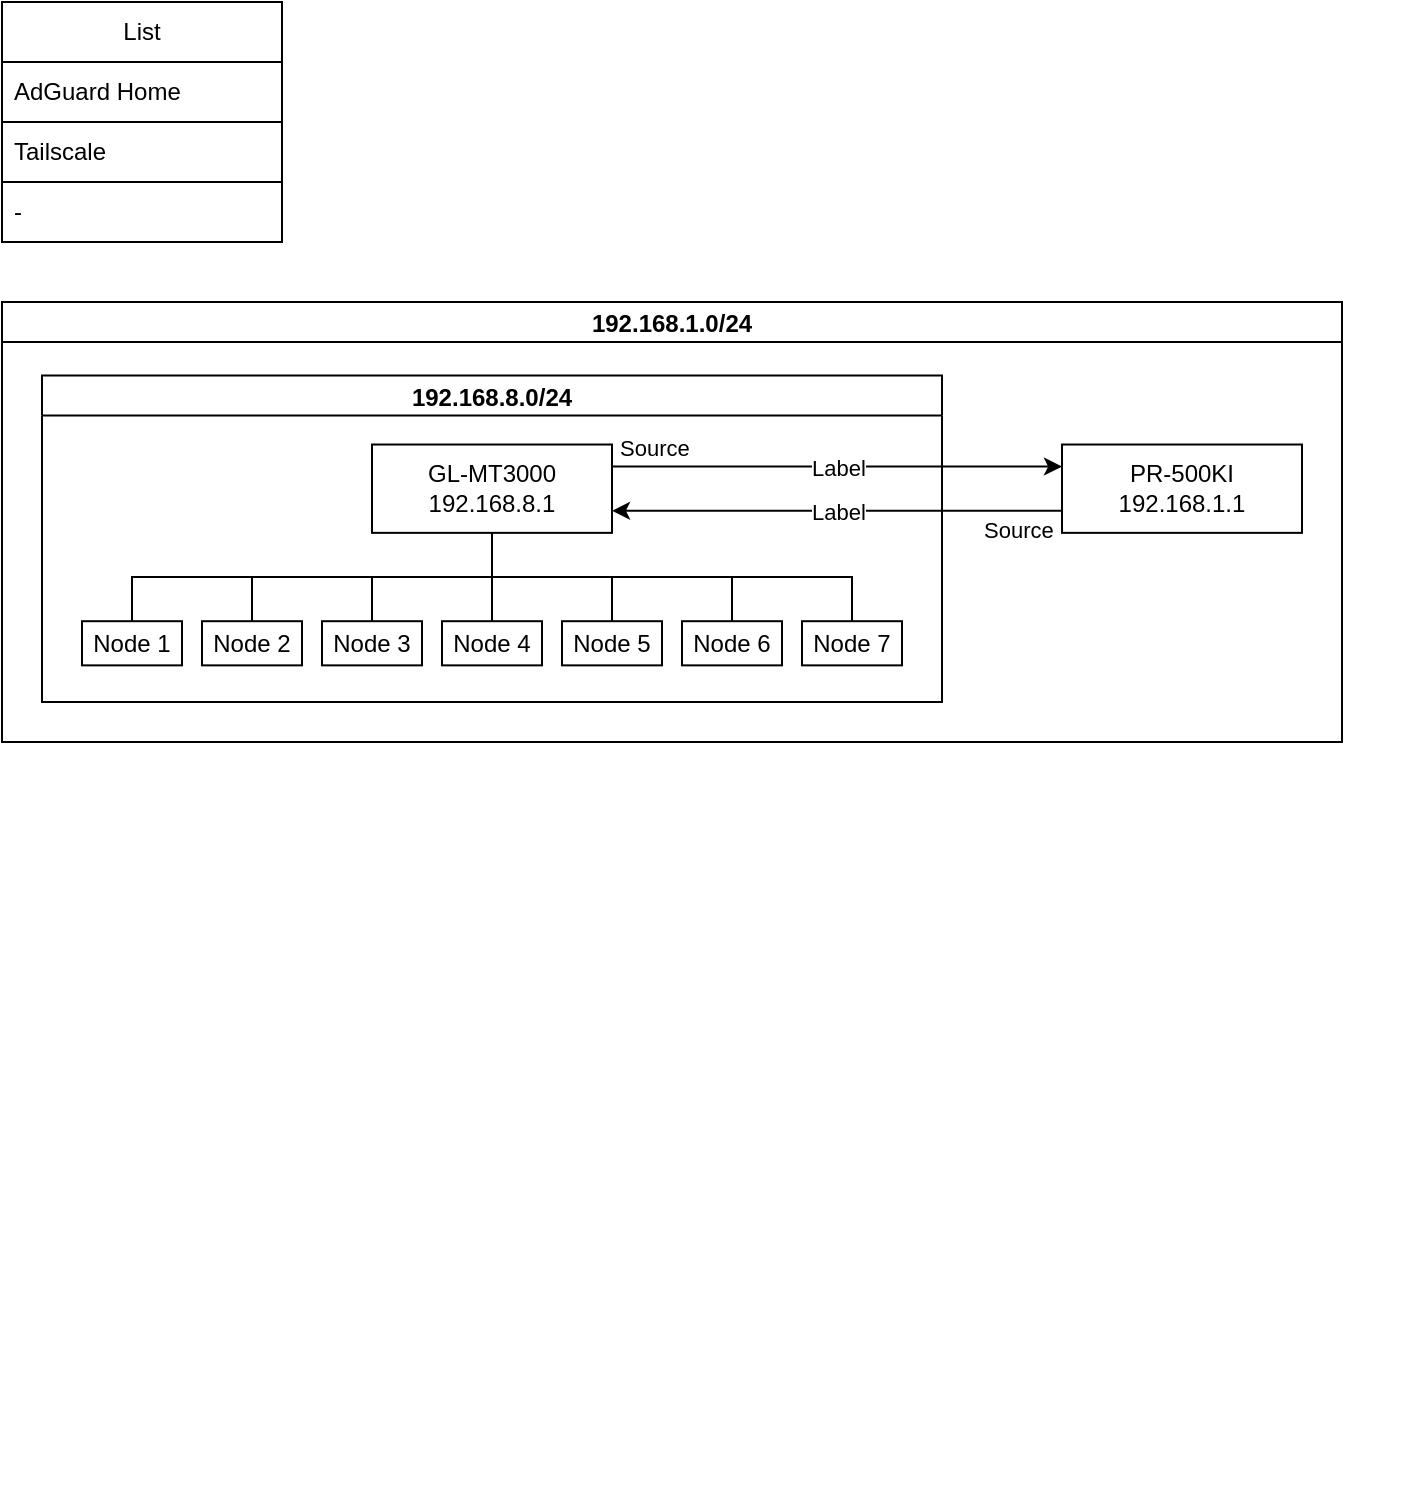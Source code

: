 <mxfile version="24.7.8">
  <diagram name="ページ1" id="pPS3xoXnqM6sQ-M2EUR3">
    <mxGraphModel dx="1198" dy="1121" grid="1" gridSize="10" guides="1" tooltips="1" connect="1" arrows="1" fold="1" page="1" pageScale="1" pageWidth="827" pageHeight="1169" math="0" shadow="0">
      <root>
        <mxCell id="0" />
        <mxCell id="1" parent="0" />
        <mxCell id="l9loDWFrXM23vujXXHem-37" value="List" style="swimlane;fontStyle=0;childLayout=stackLayout;horizontal=1;startSize=30;horizontalStack=0;resizeParent=1;resizeParentMax=0;resizeLast=0;collapsible=1;marginBottom=0;whiteSpace=wrap;html=1;swimlaneFillColor=none;fillColor=#FFFFFF;" parent="1" vertex="1">
          <mxGeometry x="20" y="320" width="140" height="120" as="geometry">
            <mxRectangle x="40" y="310" width="60" height="30" as="alternateBounds" />
          </mxGeometry>
        </mxCell>
        <mxCell id="l9loDWFrXM23vujXXHem-38" value="&lt;font style=&quot;vertical-align: inherit;&quot;&gt;&lt;font style=&quot;vertical-align: inherit;&quot;&gt;AdGuard Home&lt;/font&gt;&lt;/font&gt;" style="text;strokeColor=default;fillColor=default;align=left;verticalAlign=middle;spacingLeft=4;spacingRight=4;overflow=hidden;points=[[0,0.5],[1,0.5]];portConstraint=eastwest;rotatable=0;whiteSpace=wrap;html=1;" parent="l9loDWFrXM23vujXXHem-37" vertex="1">
          <mxGeometry y="30" width="140" height="30" as="geometry" />
        </mxCell>
        <mxCell id="l9loDWFrXM23vujXXHem-39" value="&lt;font style=&quot;vertical-align: inherit;&quot;&gt;&lt;font style=&quot;vertical-align: inherit;&quot;&gt;&lt;font style=&quot;vertical-align: inherit;&quot;&gt;&lt;font style=&quot;vertical-align: inherit;&quot;&gt;Tailscale&lt;/font&gt;&lt;/font&gt;&lt;/font&gt;&lt;/font&gt;" style="text;strokeColor=default;fillColor=default;align=left;verticalAlign=middle;spacingLeft=4;spacingRight=4;overflow=hidden;points=[[0,0.5],[1,0.5]];portConstraint=eastwest;rotatable=0;whiteSpace=wrap;html=1;" parent="l9loDWFrXM23vujXXHem-37" vertex="1">
          <mxGeometry y="60" width="140" height="30" as="geometry" />
        </mxCell>
        <mxCell id="l9loDWFrXM23vujXXHem-40" value="&lt;font style=&quot;vertical-align: inherit;&quot;&gt;&lt;font style=&quot;vertical-align: inherit;&quot;&gt;-&lt;/font&gt;&lt;/font&gt;" style="text;strokeColor=default;fillColor=default;align=left;verticalAlign=middle;spacingLeft=4;spacingRight=4;overflow=hidden;points=[[0,0.5],[1,0.5]];portConstraint=eastwest;rotatable=0;whiteSpace=wrap;html=1;" parent="l9loDWFrXM23vujXXHem-37" vertex="1">
          <mxGeometry y="90" width="140" height="30" as="geometry" />
        </mxCell>
        <mxCell id="TBqUn7i90Os5dq9h37R5-16" value="" style="group" vertex="1" connectable="0" parent="1">
          <mxGeometry x="20" y="470" width="700" height="600" as="geometry" />
        </mxCell>
        <mxCell id="l9loDWFrXM23vujXXHem-27" value="192.168.8.0/24" style="swimlane;startSize=20;horizontal=1;containerType=tree;newEdgeStyle={&quot;edgeStyle&quot;:&quot;elbowEdgeStyle&quot;,&quot;startArrow&quot;:&quot;none&quot;,&quot;endArrow&quot;:&quot;none&quot;};fillColor=default;fillStyle=auto;" parent="TBqUn7i90Os5dq9h37R5-16" vertex="1">
          <mxGeometry x="20" y="36.81" width="450" height="163.19" as="geometry">
            <mxRectangle x="30" y="520" width="120" height="30" as="alternateBounds" />
          </mxGeometry>
        </mxCell>
        <mxCell id="l9loDWFrXM23vujXXHem-28" value="" style="edgeStyle=elbowEdgeStyle;elbow=vertical;sourcePerimeterSpacing=0;targetPerimeterSpacing=0;startArrow=none;endArrow=none;rounded=0;curved=0;" parent="l9loDWFrXM23vujXXHem-27" source="l9loDWFrXM23vujXXHem-30" target="l9loDWFrXM23vujXXHem-137" edge="1">
          <mxGeometry relative="1" as="geometry" />
        </mxCell>
        <UserObject label="&lt;font style=&quot;vertical-align: inherit;&quot;&gt;&lt;font style=&quot;vertical-align: inherit;&quot;&gt;GL-MT3000&lt;/font&gt;&lt;/font&gt;&lt;div&gt;&lt;font style=&quot;vertical-align: inherit;&quot;&gt;&lt;font style=&quot;vertical-align: inherit;&quot;&gt;192.168.8.1&lt;/font&gt;&lt;/font&gt;&lt;/div&gt;" treeRoot="1" id="l9loDWFrXM23vujXXHem-30">
          <mxCell style="whiteSpace=wrap;html=1;align=center;treeFolding=1;treeMoving=1;newEdgeStyle={&quot;edgeStyle&quot;:&quot;elbowEdgeStyle&quot;,&quot;startArrow&quot;:&quot;none&quot;,&quot;endArrow&quot;:&quot;none&quot;};verticalAlign=middle;" parent="l9loDWFrXM23vujXXHem-27" vertex="1">
            <mxGeometry x="165" y="34.448" width="120" height="44.172" as="geometry" />
          </mxCell>
        </UserObject>
        <mxCell id="l9loDWFrXM23vujXXHem-31" value="Node 4" style="whiteSpace=wrap;html=1;align=center;verticalAlign=middle;treeFolding=1;treeMoving=1;newEdgeStyle={&quot;edgeStyle&quot;:&quot;elbowEdgeStyle&quot;,&quot;startArrow&quot;:&quot;none&quot;,&quot;endArrow&quot;:&quot;none&quot;};" parent="l9loDWFrXM23vujXXHem-27" vertex="1">
          <mxGeometry x="200" y="122.791" width="50" height="22.086" as="geometry" />
        </mxCell>
        <mxCell id="l9loDWFrXM23vujXXHem-35" value="Node 6" style="whiteSpace=wrap;html=1;align=center;verticalAlign=middle;treeFolding=1;treeMoving=1;newEdgeStyle={&quot;edgeStyle&quot;:&quot;elbowEdgeStyle&quot;,&quot;startArrow&quot;:&quot;none&quot;,&quot;endArrow&quot;:&quot;none&quot;};" parent="l9loDWFrXM23vujXXHem-27" vertex="1">
          <mxGeometry x="320" y="122.791" width="50" height="22.086" as="geometry" />
        </mxCell>
        <mxCell id="l9loDWFrXM23vujXXHem-36" value="" style="edgeStyle=elbowEdgeStyle;elbow=vertical;sourcePerimeterSpacing=0;targetPerimeterSpacing=0;startArrow=none;endArrow=none;rounded=0;curved=0;exitX=0.5;exitY=1;exitDx=0;exitDy=0;" parent="l9loDWFrXM23vujXXHem-27" source="l9loDWFrXM23vujXXHem-30" target="l9loDWFrXM23vujXXHem-132" edge="1">
          <mxGeometry relative="1" as="geometry">
            <mxPoint x="245" y="71.258" as="sourcePoint" />
          </mxGeometry>
        </mxCell>
        <mxCell id="l9loDWFrXM23vujXXHem-48" style="edgeStyle=elbowEdgeStyle;rounded=0;orthogonalLoop=1;jettySize=auto;html=1;startArrow=none;endArrow=none;entryX=0.5;entryY=0;entryDx=0;entryDy=0;" parent="l9loDWFrXM23vujXXHem-27" source="l9loDWFrXM23vujXXHem-30" target="l9loDWFrXM23vujXXHem-30" edge="1">
          <mxGeometry relative="1" as="geometry" />
        </mxCell>
        <mxCell id="l9loDWFrXM23vujXXHem-129" value="" style="edgeStyle=elbowEdgeStyle;elbow=vertical;sourcePerimeterSpacing=0;targetPerimeterSpacing=0;startArrow=none;endArrow=none;rounded=0;curved=0;exitX=0.5;exitY=1;exitDx=0;exitDy=0;" parent="l9loDWFrXM23vujXXHem-27" source="l9loDWFrXM23vujXXHem-30" target="l9loDWFrXM23vujXXHem-35" edge="1">
          <mxGeometry relative="1" as="geometry">
            <mxPoint x="195" y="78.62" as="sourcePoint" />
          </mxGeometry>
        </mxCell>
        <mxCell id="l9loDWFrXM23vujXXHem-132" value="Node 3" style="whiteSpace=wrap;html=1;align=center;verticalAlign=middle;treeFolding=1;treeMoving=1;newEdgeStyle={&quot;edgeStyle&quot;:&quot;elbowEdgeStyle&quot;,&quot;startArrow&quot;:&quot;none&quot;,&quot;endArrow&quot;:&quot;none&quot;};" parent="l9loDWFrXM23vujXXHem-27" vertex="1">
          <mxGeometry x="140" y="122.791" width="50" height="22.086" as="geometry" />
        </mxCell>
        <mxCell id="l9loDWFrXM23vujXXHem-130" value="Node 5" style="whiteSpace=wrap;html=1;align=center;verticalAlign=middle;treeFolding=1;treeMoving=1;newEdgeStyle={&quot;edgeStyle&quot;:&quot;elbowEdgeStyle&quot;,&quot;startArrow&quot;:&quot;none&quot;,&quot;endArrow&quot;:&quot;none&quot;};" parent="l9loDWFrXM23vujXXHem-27" vertex="1">
          <mxGeometry x="260" y="122.791" width="50" height="22.086" as="geometry" />
        </mxCell>
        <mxCell id="l9loDWFrXM23vujXXHem-136" value="" style="edgeStyle=elbowEdgeStyle;elbow=vertical;sourcePerimeterSpacing=0;targetPerimeterSpacing=0;startArrow=none;endArrow=none;rounded=0;curved=0;exitX=0.5;exitY=1;exitDx=0;exitDy=0;" parent="l9loDWFrXM23vujXXHem-27" source="l9loDWFrXM23vujXXHem-30" target="l9loDWFrXM23vujXXHem-31" edge="1">
          <mxGeometry relative="1" as="geometry">
            <mxPoint x="220" y="89.663" as="sourcePoint" />
          </mxGeometry>
        </mxCell>
        <mxCell id="l9loDWFrXM23vujXXHem-137" value="Node 1" style="whiteSpace=wrap;html=1;align=center;verticalAlign=middle;treeFolding=1;treeMoving=1;newEdgeStyle={&quot;edgeStyle&quot;:&quot;elbowEdgeStyle&quot;,&quot;startArrow&quot;:&quot;none&quot;,&quot;endArrow&quot;:&quot;none&quot;};" parent="l9loDWFrXM23vujXXHem-27" vertex="1">
          <mxGeometry x="20" y="122.791" width="50" height="22.086" as="geometry" />
        </mxCell>
        <mxCell id="l9loDWFrXM23vujXXHem-131" value="" style="edgeStyle=elbowEdgeStyle;elbow=vertical;sourcePerimeterSpacing=0;targetPerimeterSpacing=0;startArrow=none;endArrow=none;rounded=0;curved=0;exitX=0.5;exitY=1;exitDx=0;exitDy=0;" parent="l9loDWFrXM23vujXXHem-27" source="l9loDWFrXM23vujXXHem-30" target="l9loDWFrXM23vujXXHem-130" edge="1">
          <mxGeometry relative="1" as="geometry">
            <mxPoint x="195" y="78.62" as="sourcePoint" />
          </mxGeometry>
        </mxCell>
        <mxCell id="TBqUn7i90Os5dq9h37R5-28" style="edgeStyle=elbowEdgeStyle;rounded=0;orthogonalLoop=1;jettySize=auto;html=1;startArrow=none;endArrow=none;exitX=1;exitY=0.5;exitDx=0;exitDy=0;" edge="1" parent="l9loDWFrXM23vujXXHem-27" source="l9loDWFrXM23vujXXHem-137" target="l9loDWFrXM23vujXXHem-137">
          <mxGeometry relative="1" as="geometry" />
        </mxCell>
        <mxCell id="TBqUn7i90Os5dq9h37R5-37" value="" style="edgeStyle=elbowEdgeStyle;elbow=vertical;sourcePerimeterSpacing=0;targetPerimeterSpacing=0;startArrow=none;endArrow=none;rounded=0;curved=0;exitX=0.5;exitY=1;exitDx=0;exitDy=0;" edge="1" target="TBqUn7i90Os5dq9h37R5-38" parent="l9loDWFrXM23vujXXHem-27" source="l9loDWFrXM23vujXXHem-30">
          <mxGeometry relative="1" as="geometry">
            <mxPoint x="235" y="454.08" as="sourcePoint" />
          </mxGeometry>
        </mxCell>
        <mxCell id="TBqUn7i90Os5dq9h37R5-38" value="Node 7" style="whiteSpace=wrap;html=1;align=center;verticalAlign=middle;treeFolding=1;treeMoving=1;newEdgeStyle={&quot;edgeStyle&quot;:&quot;elbowEdgeStyle&quot;,&quot;startArrow&quot;:&quot;none&quot;,&quot;endArrow&quot;:&quot;none&quot;};" vertex="1" parent="l9loDWFrXM23vujXXHem-27">
          <mxGeometry x="380" y="122.791" width="50" height="22.086" as="geometry" />
        </mxCell>
        <mxCell id="TBqUn7i90Os5dq9h37R5-39" style="edgeStyle=elbowEdgeStyle;rounded=0;orthogonalLoop=1;jettySize=auto;html=1;startArrow=none;endArrow=none;exitX=0.5;exitY=0;exitDx=0;exitDy=0;" edge="1" parent="l9loDWFrXM23vujXXHem-27" source="TBqUn7i90Os5dq9h37R5-38" target="TBqUn7i90Os5dq9h37R5-38">
          <mxGeometry relative="1" as="geometry" />
        </mxCell>
        <mxCell id="TBqUn7i90Os5dq9h37R5-41" value="" style="edgeStyle=elbowEdgeStyle;elbow=vertical;sourcePerimeterSpacing=0;targetPerimeterSpacing=0;startArrow=none;endArrow=none;rounded=0;curved=0;" edge="1" target="TBqUn7i90Os5dq9h37R5-42" source="l9loDWFrXM23vujXXHem-30" parent="l9loDWFrXM23vujXXHem-27">
          <mxGeometry relative="1" as="geometry">
            <mxPoint x="235" y="461.442" as="sourcePoint" />
          </mxGeometry>
        </mxCell>
        <mxCell id="TBqUn7i90Os5dq9h37R5-42" value="Node 2" style="whiteSpace=wrap;html=1;align=center;verticalAlign=middle;treeFolding=1;treeMoving=1;newEdgeStyle={&quot;edgeStyle&quot;:&quot;elbowEdgeStyle&quot;,&quot;startArrow&quot;:&quot;none&quot;,&quot;endArrow&quot;:&quot;none&quot;};" vertex="1" parent="l9loDWFrXM23vujXXHem-27">
          <mxGeometry x="80" y="122.791" width="50" height="22.086" as="geometry" />
        </mxCell>
        <mxCell id="TBqUn7i90Os5dq9h37R5-1" value="192.168.1.0/24" style="swimlane;startSize=20;horizontal=1;containerType=tree;newEdgeStyle={&quot;edgeStyle&quot;:&quot;elbowEdgeStyle&quot;,&quot;startArrow&quot;:&quot;none&quot;,&quot;endArrow&quot;:&quot;none&quot;};fillColor=default;fillStyle=auto;" vertex="1" parent="TBqUn7i90Os5dq9h37R5-16">
          <mxGeometry width="670" height="220" as="geometry">
            <mxRectangle x="30" y="520" width="120" height="30" as="alternateBounds" />
          </mxGeometry>
        </mxCell>
        <UserObject label="&lt;font style=&quot;vertical-align: inherit;&quot;&gt;&lt;font style=&quot;vertical-align: inherit;&quot;&gt;PR-500KI&lt;/font&gt;&lt;/font&gt;&lt;div&gt;&lt;font style=&quot;vertical-align: inherit;&quot;&gt;&lt;font style=&quot;vertical-align: inherit;&quot;&gt;192.168.1.1&lt;/font&gt;&lt;/font&gt;&lt;/div&gt;" treeRoot="1" id="TBqUn7i90Os5dq9h37R5-46">
          <mxCell style="whiteSpace=wrap;html=1;align=center;treeFolding=1;treeMoving=1;newEdgeStyle={&quot;edgeStyle&quot;:&quot;elbowEdgeStyle&quot;,&quot;startArrow&quot;:&quot;none&quot;,&quot;endArrow&quot;:&quot;none&quot;};verticalAlign=middle;" vertex="1" parent="TBqUn7i90Os5dq9h37R5-1">
            <mxGeometry x="530" y="71.258" width="120" height="44.172" as="geometry" />
          </mxCell>
        </UserObject>
        <mxCell id="TBqUn7i90Os5dq9h37R5-49" value="" style="endArrow=classic;html=1;rounded=0;entryX=0;entryY=0.25;entryDx=0;entryDy=0;exitX=1;exitY=0.25;exitDx=0;exitDy=0;" edge="1" parent="TBqUn7i90Os5dq9h37R5-16" source="l9loDWFrXM23vujXXHem-30" target="TBqUn7i90Os5dq9h37R5-46">
          <mxGeometry relative="1" as="geometry">
            <mxPoint x="305" y="90" as="sourcePoint" />
            <mxPoint x="465" y="90" as="targetPoint" />
          </mxGeometry>
        </mxCell>
        <mxCell id="TBqUn7i90Os5dq9h37R5-50" value="Label" style="edgeLabel;resizable=0;html=1;;align=center;verticalAlign=middle;" connectable="0" vertex="1" parent="TBqUn7i90Os5dq9h37R5-49">
          <mxGeometry relative="1" as="geometry" />
        </mxCell>
        <mxCell id="TBqUn7i90Os5dq9h37R5-51" value="Source" style="edgeLabel;resizable=0;html=1;;align=left;verticalAlign=bottom;" connectable="0" vertex="1" parent="TBqUn7i90Os5dq9h37R5-49">
          <mxGeometry x="-1" relative="1" as="geometry">
            <mxPoint x="2" y="-1" as="offset" />
          </mxGeometry>
        </mxCell>
        <mxCell id="TBqUn7i90Os5dq9h37R5-52" value="" style="endArrow=classic;html=1;rounded=0;entryX=1;entryY=0.75;entryDx=0;entryDy=0;exitX=0;exitY=0.75;exitDx=0;exitDy=0;" edge="1" parent="TBqUn7i90Os5dq9h37R5-16" source="TBqUn7i90Os5dq9h37R5-46" target="l9loDWFrXM23vujXXHem-30">
          <mxGeometry relative="1" as="geometry">
            <mxPoint x="530" y="110" as="sourcePoint" />
            <mxPoint x="305" y="110" as="targetPoint" />
          </mxGeometry>
        </mxCell>
        <mxCell id="TBqUn7i90Os5dq9h37R5-53" value="Label" style="edgeLabel;resizable=0;html=1;;align=center;verticalAlign=middle;" connectable="0" vertex="1" parent="TBqUn7i90Os5dq9h37R5-52">
          <mxGeometry relative="1" as="geometry" />
        </mxCell>
        <mxCell id="TBqUn7i90Os5dq9h37R5-54" value="Source" style="edgeLabel;resizable=0;html=1;;align=left;verticalAlign=bottom;" connectable="0" vertex="1" parent="TBqUn7i90Os5dq9h37R5-52">
          <mxGeometry x="-1" relative="1" as="geometry">
            <mxPoint x="-41" y="18" as="offset" />
          </mxGeometry>
        </mxCell>
      </root>
    </mxGraphModel>
  </diagram>
</mxfile>
